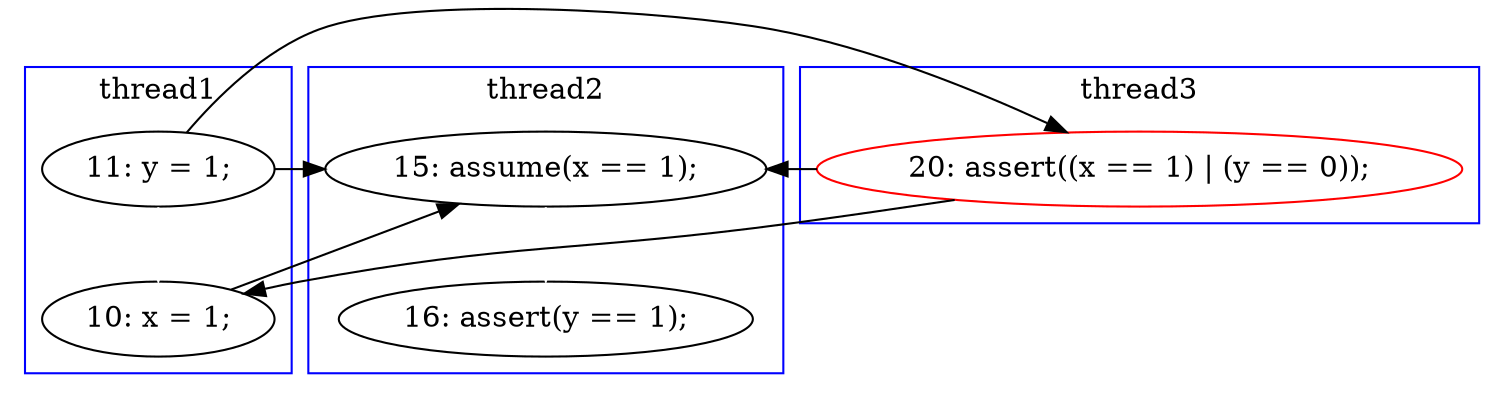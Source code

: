 digraph Counterexample {
	12 -> 15 [color = black, style = solid, constraint = false]
	6 -> 15 [color = black, style = solid, constraint = false]
	11 -> 12 [color = black, style = solid, constraint = false]
	6 -> 11 [color = black, style = solid, constraint = false]
	11 -> 15 [color = black, style = solid, constraint = false]
	6 -> 12 [color = white, style = solid]
	15 -> 18 [color = white, style = solid]
	subgraph cluster3 {
		label = thread3
		color = blue
		11  [label = "20: assert((x == 1) | (y == 0));", color = red]
	}
	subgraph cluster1 {
		label = thread1
		color = blue
		6  [label = "11: y = 1;"]
		12  [label = "10: x = 1;"]
	}
	subgraph cluster2 {
		label = thread2
		color = blue
		15  [label = "15: assume(x == 1);"]
		18  [label = "16: assert(y == 1);"]
	}
}